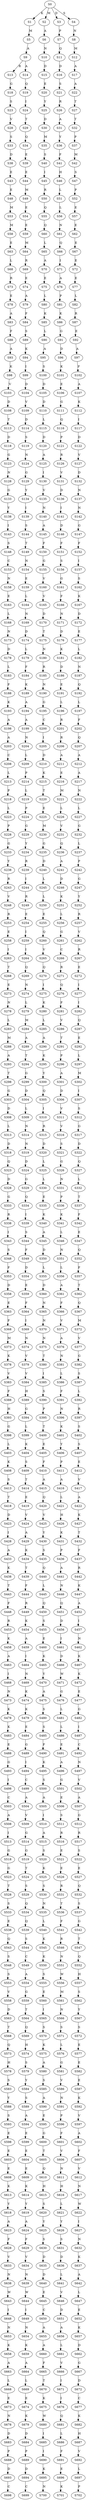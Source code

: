 strict digraph  {
	S0 -> S1 [ label = K ];
	S0 -> S2 [ label = M ];
	S0 -> S3 [ label = D ];
	S0 -> S4 [ label = S ];
	S1 -> S5 [ label = M ];
	S2 -> S6 [ label = A ];
	S3 -> S7 [ label = P ];
	S4 -> S8 [ label = N ];
	S5 -> S9 [ label = A ];
	S6 -> S10 [ label = N ];
	S7 -> S11 [ label = Q ];
	S8 -> S12 [ label = M ];
	S9 -> S13 [ label = R ];
	S9 -> S14 [ label = A ];
	S10 -> S15 [ label = D ];
	S11 -> S16 [ label = D ];
	S12 -> S17 [ label = A ];
	S13 -> S18 [ label = G ];
	S14 -> S19 [ label = Q ];
	S15 -> S20 [ label = E ];
	S16 -> S21 [ label = S ];
	S17 -> S22 [ label = A ];
	S18 -> S23 [ label = S ];
	S19 -> S24 [ label = I ];
	S20 -> S25 [ label = Y ];
	S21 -> S26 [ label = R ];
	S22 -> S27 [ label = T ];
	S23 -> S28 [ label = V ];
	S24 -> S29 [ label = T ];
	S25 -> S30 [ label = D ];
	S26 -> S31 [ label = A ];
	S27 -> S32 [ label = T ];
	S28 -> S33 [ label = S ];
	S29 -> S34 [ label = Q ];
	S30 -> S35 [ label = M ];
	S31 -> S36 [ label = Y ];
	S32 -> S37 [ label = P ];
	S33 -> S38 [ label = D ];
	S34 -> S39 [ label = E ];
	S35 -> S40 [ label = S ];
	S36 -> S41 [ label = F ];
	S37 -> S42 [ label = M ];
	S38 -> S43 [ label = E ];
	S39 -> S44 [ label = E ];
	S40 -> S45 [ label = I ];
	S41 -> S46 [ label = H ];
	S42 -> S47 [ label = S ];
	S43 -> S48 [ label = E ];
	S44 -> S49 [ label = M ];
	S45 -> S50 [ label = R ];
	S46 -> S51 [ label = L ];
	S47 -> S52 [ label = P ];
	S48 -> S53 [ label = M ];
	S49 -> S54 [ label = E ];
	S50 -> S55 [ label = Q ];
	S51 -> S56 [ label = L ];
	S52 -> S57 [ label = E ];
	S53 -> S58 [ label = M ];
	S54 -> S59 [ label = E ];
	S55 -> S60 [ label = Q ];
	S56 -> S61 [ label = N ];
	S57 -> S62 [ label = E ];
	S58 -> S63 [ label = E ];
	S59 -> S64 [ label = M ];
	S60 -> S65 [ label = L ];
	S61 -> S66 [ label = Q ];
	S62 -> S67 [ label = E ];
	S63 -> S68 [ label = L ];
	S64 -> S69 [ label = R ];
	S65 -> S70 [ label = A ];
	S66 -> S71 [ label = I ];
	S67 -> S72 [ label = E ];
	S68 -> S73 [ label = R ];
	S69 -> S74 [ label = E ];
	S70 -> S75 [ label = E ];
	S71 -> S76 [ label = A ];
	S72 -> S77 [ label = E ];
	S73 -> S78 [ label = E ];
	S74 -> S79 [ label = A ];
	S75 -> S80 [ label = L ];
	S76 -> S81 [ label = P ];
	S77 -> S82 [ label = L ];
	S78 -> S83 [ label = A ];
	S79 -> S84 [ label = F ];
	S80 -> S85 [ label = K ];
	S81 -> S86 [ label = K ];
	S82 -> S87 [ label = R ];
	S83 -> S88 [ label = F ];
	S84 -> S89 [ label = S ];
	S85 -> S90 [ label = L ];
	S86 -> S91 [ label = G ];
	S87 -> S92 [ label = E ];
	S88 -> S93 [ label = A ];
	S89 -> S94 [ label = K ];
	S90 -> S95 [ label = A ];
	S91 -> S96 [ label = D ];
	S92 -> S97 [ label = A ];
	S93 -> S98 [ label = K ];
	S94 -> S99 [ label = I ];
	S95 -> S100 [ label = S ];
	S96 -> S101 [ label = K ];
	S97 -> S102 [ label = F ];
	S98 -> S103 [ label = V ];
	S99 -> S104 [ label = D ];
	S100 -> S105 [ label = D ];
	S101 -> S106 [ label = E ];
	S102 -> S107 [ label = A ];
	S103 -> S108 [ label = D ];
	S104 -> S109 [ label = V ];
	S105 -> S110 [ label = D ];
	S106 -> S111 [ label = G ];
	S107 -> S112 [ label = K ];
	S108 -> S113 [ label = T ];
	S109 -> S114 [ label = D ];
	S110 -> S115 [ label = L ];
	S111 -> S116 [ label = Q ];
	S112 -> S117 [ label = I ];
	S113 -> S118 [ label = D ];
	S114 -> S119 [ label = S ];
	S115 -> S120 [ label = D ];
	S116 -> S121 [ label = P ];
	S117 -> S122 [ label = D ];
	S118 -> S123 [ label = G ];
	S119 -> S124 [ label = N ];
	S120 -> S125 [ label = A ];
	S121 -> S126 [ label = R ];
	S122 -> S127 [ label = V ];
	S123 -> S128 [ label = N ];
	S124 -> S129 [ label = G ];
	S125 -> S130 [ label = I ];
	S126 -> S131 [ label = V ];
	S127 -> S132 [ label = D ];
	S128 -> S133 [ label = G ];
	S129 -> S134 [ label = Y ];
	S130 -> S135 [ label = V ];
	S131 -> S136 [ label = D ];
	S132 -> S137 [ label = N ];
	S133 -> S138 [ label = Y ];
	S134 -> S139 [ label = I ];
	S135 -> S140 [ label = N ];
	S136 -> S141 [ label = I ];
	S137 -> S142 [ label = N ];
	S138 -> S143 [ label = I ];
	S139 -> S144 [ label = S ];
	S140 -> S145 [ label = A ];
	S141 -> S146 [ label = D ];
	S142 -> S147 [ label = G ];
	S143 -> S148 [ label = S ];
	S144 -> S149 [ label = T ];
	S145 -> S150 [ label = F ];
	S146 -> S151 [ label = F ];
	S147 -> S152 [ label = F ];
	S148 -> S153 [ label = C ];
	S149 -> S154 [ label = N ];
	S150 -> S155 [ label = G ];
	S151 -> S156 [ label = S ];
	S152 -> S157 [ label = I ];
	S153 -> S158 [ label = N ];
	S154 -> S159 [ label = E ];
	S155 -> S160 [ label = V ];
	S156 -> S161 [ label = G ];
	S157 -> S162 [ label = S ];
	S158 -> S163 [ label = E ];
	S159 -> S164 [ label = L ];
	S160 -> S165 [ label = V ];
	S161 -> S166 [ label = F ];
	S162 -> S167 [ label = K ];
	S163 -> S168 [ label = L ];
	S164 -> S169 [ label = N ];
	S165 -> S170 [ label = D ];
	S166 -> S171 [ label = N ];
	S167 -> S172 [ label = D ];
	S168 -> S173 [ label = N ];
	S169 -> S174 [ label = D ];
	S170 -> S175 [ label = T ];
	S171 -> S176 [ label = D ];
	S172 -> S177 [ label = E ];
	S173 -> S178 [ label = D ];
	S174 -> S179 [ label = L ];
	S175 -> S180 [ label = N ];
	S176 -> S181 [ label = K ];
	S177 -> S182 [ label = L ];
	S178 -> S183 [ label = L ];
	S179 -> S184 [ label = F ];
	S180 -> S185 [ label = R ];
	S181 -> S186 [ label = D ];
	S182 -> S187 [ label = N ];
	S183 -> S188 [ label = F ];
	S184 -> S189 [ label = K ];
	S185 -> S190 [ label = N ];
	S186 -> S191 [ label = E ];
	S187 -> S192 [ label = Q ];
	S188 -> S193 [ label = K ];
	S189 -> S194 [ label = A ];
	S190 -> S195 [ label = G ];
	S191 -> S196 [ label = L ];
	S192 -> S197 [ label = L ];
	S193 -> S198 [ label = A ];
	S194 -> S199 [ label = A ];
	S195 -> S200 [ label = C ];
	S196 -> S201 [ label = R ];
	S197 -> S202 [ label = F ];
	S198 -> S203 [ label = A ];
	S199 -> S204 [ label = N ];
	S200 -> S205 [ label = I ];
	S201 -> S206 [ label = R ];
	S202 -> S207 [ label = Q ];
	S203 -> S208 [ label = C ];
	S204 -> S209 [ label = L ];
	S205 -> S210 [ label = D ];
	S206 -> S211 [ label = A ];
	S207 -> S212 [ label = A ];
	S208 -> S213 [ label = L ];
	S209 -> S214 [ label = P ];
	S210 -> S215 [ label = K ];
	S211 -> S216 [ label = E ];
	S212 -> S217 [ label = A ];
	S213 -> S218 [ label = P ];
	S214 -> S219 [ label = L ];
	S215 -> S220 [ label = T ];
	S216 -> S221 [ label = M ];
	S217 -> S222 [ label = N ];
	S218 -> S223 [ label = L ];
	S219 -> S224 [ label = P ];
	S220 -> S225 [ label = E ];
	S221 -> S226 [ label = L ];
	S222 -> S227 [ label = L ];
	S223 -> S228 [ label = P ];
	S224 -> S229 [ label = G ];
	S225 -> S230 [ label = M ];
	S226 -> S231 [ label = V ];
	S227 -> S232 [ label = G ];
	S228 -> S233 [ label = G ];
	S229 -> S234 [ label = Y ];
	S230 -> S235 [ label = G ];
	S231 -> S236 [ label = Q ];
	S232 -> S237 [ label = L ];
	S233 -> S238 [ label = Y ];
	S234 -> S239 [ label = R ];
	S235 -> S240 [ label = D ];
	S236 -> S241 [ label = A ];
	S237 -> S242 [ label = P ];
	S238 -> S243 [ label = R ];
	S239 -> S244 [ label = I ];
	S240 -> S245 [ label = L ];
	S241 -> S246 [ label = D ];
	S242 -> S247 [ label = G ];
	S243 -> S248 [ label = V ];
	S244 -> S249 [ label = R ];
	S245 -> S250 [ label = L ];
	S246 -> S251 [ label = K ];
	S247 -> S252 [ label = Y ];
	S248 -> S253 [ label = R ];
	S249 -> S254 [ label = E ];
	S250 -> S255 [ label = E ];
	S251 -> S256 [ label = L ];
	S252 -> S257 [ label = R ];
	S253 -> S258 [ label = E ];
	S254 -> S259 [ label = I ];
	S255 -> S260 [ label = Q ];
	S256 -> S261 [ label = G ];
	S257 -> S262 [ label = V ];
	S258 -> S263 [ label = I ];
	S259 -> S264 [ label = I ];
	S260 -> S265 [ label = V ];
	S261 -> S266 [ label = C ];
	S262 -> S267 [ label = R ];
	S263 -> S268 [ label = T ];
	S264 -> S269 [ label = Q ];
	S265 -> S270 [ label = Q ];
	S266 -> S271 [ label = R ];
	S267 -> S272 [ label = E ];
	S268 -> S273 [ label = E ];
	S269 -> S274 [ label = N ];
	S270 -> S275 [ label = I ];
	S271 -> S276 [ label = Q ];
	S272 -> S277 [ label = I ];
	S273 -> S278 [ label = N ];
	S274 -> S279 [ label = L ];
	S275 -> S280 [ label = K ];
	S276 -> S281 [ label = F ];
	S277 -> S282 [ label = I ];
	S278 -> S283 [ label = L ];
	S279 -> S284 [ label = M ];
	S280 -> S285 [ label = L ];
	S281 -> S286 [ label = V ];
	S282 -> S287 [ label = Q ];
	S283 -> S288 [ label = M ];
	S284 -> S289 [ label = A ];
	S285 -> S290 [ label = A ];
	S286 -> S291 [ label = T ];
	S287 -> S292 [ label = E ];
	S288 -> S293 [ label = A ];
	S289 -> S294 [ label = T ];
	S290 -> S295 [ label = K ];
	S291 -> S296 [ label = P ];
	S292 -> S297 [ label = L ];
	S293 -> S298 [ label = T ];
	S294 -> S299 [ label = G ];
	S295 -> S300 [ label = Y ];
	S296 -> S301 [ label = A ];
	S297 -> S302 [ label = M ];
	S298 -> S303 [ label = G ];
	S299 -> S304 [ label = D ];
	S300 -> S305 [ label = Q ];
	S301 -> S306 [ label = D ];
	S302 -> S307 [ label = I ];
	S303 -> S308 [ label = D ];
	S304 -> S309 [ label = L ];
	S305 -> S310 [ label = I ];
	S306 -> S311 [ label = V ];
	S307 -> S312 [ label = S ];
	S308 -> S313 [ label = L ];
	S309 -> S314 [ label = N ];
	S310 -> S315 [ label = R ];
	S311 -> S316 [ label = V ];
	S312 -> S317 [ label = G ];
	S313 -> S318 [ label = D ];
	S314 -> S319 [ label = N ];
	S315 -> S320 [ label = D ];
	S316 -> S321 [ label = S ];
	S317 -> S322 [ label = D ];
	S318 -> S323 [ label = Q ];
	S319 -> S324 [ label = D ];
	S320 -> S325 [ label = L ];
	S321 -> S326 [ label = G ];
	S322 -> S327 [ label = Q ];
	S323 -> S328 [ label = D ];
	S324 -> S329 [ label = G ];
	S325 -> S330 [ label = L ];
	S326 -> S331 [ label = N ];
	S327 -> S332 [ label = L ];
	S328 -> S333 [ label = G ];
	S329 -> S334 [ label = Q ];
	S330 -> S335 [ label = E ];
	S331 -> S336 [ label = P ];
	S332 -> S337 [ label = T ];
	S333 -> S338 [ label = R ];
	S334 -> S339 [ label = I ];
	S335 -> S340 [ label = K ];
	S336 -> S341 [ label = K ];
	S337 -> S342 [ label = F ];
	S338 -> S343 [ label = I ];
	S339 -> S344 [ label = S ];
	S340 -> S345 [ label = A ];
	S341 -> S346 [ label = L ];
	S342 -> S347 [ label = E ];
	S343 -> S348 [ label = S ];
	S344 -> S349 [ label = F ];
	S345 -> S350 [ label = D ];
	S346 -> S351 [ label = N ];
	S347 -> S352 [ label = Q ];
	S348 -> S353 [ label = F ];
	S349 -> S354 [ label = D ];
	S350 -> S355 [ label = L ];
	S351 -> S356 [ label = L ];
	S352 -> S357 [ label = F ];
	S353 -> S358 [ label = D ];
	S354 -> S359 [ label = E ];
	S355 -> S360 [ label = D ];
	S356 -> S361 [ label = A ];
	S357 -> S362 [ label = T ];
	S358 -> S363 [ label = E ];
	S359 -> S364 [ label = F ];
	S360 -> S365 [ label = N ];
	S361 -> S366 [ label = F ];
	S362 -> S367 [ label = Q ];
	S363 -> S368 [ label = F ];
	S364 -> S369 [ label = I ];
	S365 -> S370 [ label = N ];
	S366 -> S371 [ label = V ];
	S367 -> S372 [ label = M ];
	S368 -> S373 [ label = M ];
	S369 -> S374 [ label = N ];
	S370 -> S375 [ label = N ];
	S371 -> S376 [ label = A ];
	S372 -> S377 [ label = V ];
	S373 -> S378 [ label = K ];
	S374 -> S379 [ label = V ];
	S375 -> S380 [ label = T ];
	S376 -> S381 [ label = N ];
	S377 -> S382 [ label = G ];
	S378 -> S383 [ label = V ];
	S379 -> S384 [ label = V ];
	S380 -> S385 [ label = I ];
	S381 -> S386 [ label = L ];
	S382 -> S387 [ label = S ];
	S383 -> S388 [ label = F ];
	S384 -> S389 [ label = H ];
	S385 -> S390 [ label = S ];
	S386 -> S391 [ label = F ];
	S387 -> S392 [ label = L ];
	S388 -> S393 [ label = H ];
	S389 -> S394 [ label = G ];
	S390 -> S395 [ label = P ];
	S391 -> S396 [ label = N ];
	S392 -> S397 [ label = R ];
	S393 -> S398 [ label = G ];
	S394 -> S399 [ label = L ];
	S395 -> S400 [ label = T ];
	S396 -> S401 [ label = K ];
	S397 -> S402 [ label = S ];
	S398 -> S403 [ label = L ];
	S399 -> S404 [ label = K ];
	S400 -> S405 [ label = E ];
	S401 -> S406 [ label = Y ];
	S402 -> S407 [ label = S ];
	S403 -> S408 [ label = K ];
	S404 -> S409 [ label = S ];
	S405 -> S410 [ label = F ];
	S406 -> S411 [ label = P ];
	S407 -> S412 [ label = E ];
	S408 -> S413 [ label = S ];
	S409 -> S414 [ label = T ];
	S410 -> S415 [ label = A ];
	S411 -> S416 [ label = A ];
	S412 -> S417 [ label = V ];
	S413 -> S418 [ label = T ];
	S414 -> S419 [ label = E ];
	S415 -> S420 [ label = Q ];
	S416 -> S421 [ label = L ];
	S417 -> S422 [ label = A ];
	S418 -> S423 [ label = D ];
	S419 -> S424 [ label = V ];
	S420 -> S425 [ label = V ];
	S421 -> S426 [ label = H ];
	S422 -> S427 [ label = K ];
	S423 -> S428 [ label = I ];
	S424 -> S429 [ label = A ];
	S425 -> S430 [ label = Y ];
	S426 -> S431 [ label = K ];
	S427 -> S432 [ label = T ];
	S428 -> S433 [ label = A ];
	S429 -> S434 [ label = K ];
	S430 -> S435 [ label = S ];
	S431 -> S436 [ label = P ];
	S432 -> S437 [ label = F ];
	S433 -> S438 [ label = K ];
	S434 -> S439 [ label = T ];
	S435 -> S440 [ label = Q ];
	S436 -> S441 [ label = A ];
	S437 -> S442 [ label = R ];
	S438 -> S443 [ label = T ];
	S439 -> S444 [ label = F ];
	S440 -> S445 [ label = L ];
	S441 -> S446 [ label = N ];
	S442 -> S447 [ label = K ];
	S443 -> S448 [ label = F ];
	S444 -> S449 [ label = R ];
	S445 -> S450 [ label = Q ];
	S446 -> S451 [ label = Q ];
	S447 -> S452 [ label = A ];
	S448 -> S453 [ label = R ];
	S449 -> S454 [ label = K ];
	S450 -> S455 [ label = S ];
	S451 -> S456 [ label = D ];
	S452 -> S457 [ label = I ];
	S453 -> S458 [ label = K ];
	S454 -> S459 [ label = A ];
	S455 -> S460 [ label = E ];
	S456 -> S461 [ label = I ];
	S457 -> S462 [ label = N ];
	S458 -> S463 [ label = A ];
	S459 -> S464 [ label = I ];
	S460 -> S465 [ label = K ];
	S461 -> S466 [ label = D ];
	S462 -> S467 [ label = K ];
	S463 -> S468 [ label = I ];
	S464 -> S469 [ label = N ];
	S465 -> S470 [ label = Y ];
	S466 -> S471 [ label = W ];
	S467 -> S472 [ label = K ];
	S468 -> S473 [ label = N ];
	S469 -> S474 [ label = K ];
	S470 -> S475 [ label = A ];
	S471 -> S476 [ label = G ];
	S472 -> S477 [ label = E ];
	S473 -> S478 [ label = K ];
	S474 -> S479 [ label = K ];
	S475 -> S480 [ label = S ];
	S476 -> S481 [ label = L ];
	S477 -> S482 [ label = G ];
	S478 -> S483 [ label = K ];
	S479 -> S484 [ label = E ];
	S480 -> S485 [ label = S ];
	S481 -> S486 [ label = L ];
	S482 -> S487 [ label = I ];
	S483 -> S488 [ label = E ];
	S484 -> S489 [ label = G ];
	S485 -> S490 [ label = F ];
	S486 -> S491 [ label = E ];
	S487 -> S492 [ label = C ];
	S488 -> S493 [ label = G ];
	S489 -> S494 [ label = I ];
	S490 -> S495 [ label = K ];
	S491 -> S496 [ label = A ];
	S492 -> S497 [ label = N ];
	S493 -> S498 [ label = I ];
	S494 -> S499 [ label = C ];
	S495 -> S500 [ label = S ];
	S496 -> S501 [ label = G ];
	S497 -> S502 [ label = V ];
	S498 -> S503 [ label = C ];
	S499 -> S504 [ label = A ];
	S500 -> S505 [ label = A ];
	S501 -> S506 [ label = E ];
	S502 -> S507 [ label = A ];
	S503 -> S508 [ label = A ];
	S504 -> S509 [ label = V ];
	S505 -> S510 [ label = I ];
	S506 -> S511 [ label = S ];
	S507 -> S512 [ label = G ];
	S508 -> S513 [ label = I ];
	S509 -> S514 [ label = G ];
	S510 -> S515 [ label = A ];
	S511 -> S516 [ label = R ];
	S512 -> S517 [ label = R ];
	S513 -> S518 [ label = G ];
	S514 -> S519 [ label = G ];
	S515 -> S520 [ label = S ];
	S516 -> S521 [ label = E ];
	S517 -> S522 [ label = S ];
	S518 -> S523 [ label = G ];
	S519 -> S524 [ label = T ];
	S520 -> S525 [ label = K ];
	S521 -> S526 [ label = E ];
	S522 -> S527 [ label = E ];
	S523 -> S528 [ label = T ];
	S524 -> S529 [ label = S ];
	S525 -> S530 [ label = S ];
	S526 -> S531 [ label = R ];
	S527 -> S532 [ label = Q ];
	S528 -> S533 [ label = S ];
	S529 -> S534 [ label = Q ];
	S530 -> S535 [ label = N ];
	S531 -> S536 [ label = T ];
	S532 -> S537 [ label = S ];
	S533 -> S538 [ label = E ];
	S534 -> S539 [ label = Q ];
	S535 -> S540 [ label = L ];
	S536 -> S541 [ label = F ];
	S537 -> S542 [ label = G ];
	S538 -> S543 [ label = Q ];
	S539 -> S544 [ label = S ];
	S540 -> S545 [ label = K ];
	S541 -> S546 [ label = R ];
	S542 -> S547 [ label = T ];
	S543 -> S548 [ label = S ];
	S544 -> S549 [ label = C ];
	S545 -> S550 [ label = K ];
	S546 -> S551 [ label = N ];
	S547 -> S552 [ label = Q ];
	S548 -> S553 [ label = S ];
	S549 -> S554 [ label = A ];
	S550 -> S555 [ label = S ];
	S551 -> S556 [ label = W ];
	S552 -> S557 [ label = H ];
	S553 -> S558 [ label = V ];
	S554 -> S559 [ label = G ];
	S555 -> S560 [ label = E ];
	S556 -> S561 [ label = M ];
	S557 -> S562 [ label = S ];
	S558 -> S563 [ label = D ];
	S559 -> S564 [ label = T ];
	S560 -> S565 [ label = I ];
	S561 -> S566 [ label = N ];
	S562 -> S567 [ label = Y ];
	S563 -> S568 [ label = T ];
	S564 -> S569 [ label = Q ];
	S565 -> S570 [ label = S ];
	S566 -> S571 [ label = S ];
	S567 -> S572 [ label = S ];
	S568 -> S573 [ label = Q ];
	S569 -> S574 [ label = H ];
	S570 -> S575 [ label = K ];
	S571 -> S576 [ label = L ];
	S572 -> S577 [ label = E ];
	S573 -> S578 [ label = H ];
	S574 -> S579 [ label = S ];
	S575 -> S580 [ label = A ];
	S576 -> S581 [ label = G ];
	S577 -> S582 [ label = E ];
	S578 -> S583 [ label = S ];
	S579 -> S584 [ label = Y ];
	S580 -> S585 [ label = S ];
	S581 -> S586 [ label = V ];
	S582 -> S587 [ label = E ];
	S583 -> S588 [ label = Y ];
	S584 -> S589 [ label = S ];
	S585 -> S590 [ label = A ];
	S586 -> S591 [ label = N ];
	S587 -> S592 [ label = K ];
	S588 -> S593 [ label = S ];
	S589 -> S594 [ label = A ];
	S590 -> S595 [ label = E ];
	S591 -> S596 [ label = P ];
	S592 -> S597 [ label = V ];
	S593 -> S598 [ label = E ];
	S594 -> S599 [ label = E ];
	S595 -> S600 [ label = G ];
	S596 -> S601 [ label = F ];
	S597 -> S602 [ label = A ];
	S598 -> S603 [ label = E ];
	S599 -> S604 [ label = E ];
	S600 -> S605 [ label = T ];
	S601 -> S606 [ label = V ];
	S602 -> S607 [ label = F ];
	S603 -> S608 [ label = E ];
	S604 -> S609 [ label = E ];
	S605 -> S610 [ label = Q ];
	S606 -> S611 [ label = N ];
	S607 -> S612 [ label = V ];
	S608 -> S613 [ label = K ];
	S609 -> S614 [ label = K ];
	S610 -> S615 [ label = H ];
	S611 -> S616 [ label = H ];
	S612 -> S617 [ label = N ];
	S613 -> S618 [ label = Y ];
	S614 -> S619 [ label = Y ];
	S615 -> S620 [ label = S ];
	S616 -> S621 [ label = L ];
	S617 -> S622 [ label = W ];
	S618 -> S623 [ label = A ];
	S619 -> S624 [ label = A ];
	S620 -> S625 [ label = Y ];
	S621 -> S626 [ label = Y ];
	S622 -> S627 [ label = I ];
	S623 -> S628 [ label = F ];
	S624 -> S629 [ label = F ];
	S625 -> S630 [ label = S ];
	S626 -> S631 [ label = S ];
	S627 -> S632 [ label = N ];
	S628 -> S633 [ label = V ];
	S629 -> S634 [ label = V ];
	S630 -> S635 [ label = D ];
	S631 -> S636 [ label = D ];
	S632 -> S637 [ label = K ];
	S633 -> S638 [ label = N ];
	S634 -> S639 [ label = N ];
	S635 -> S640 [ label = D ];
	S636 -> S641 [ label = L ];
	S637 -> S642 [ label = A ];
	S638 -> S643 [ label = W ];
	S639 -> S644 [ label = W ];
	S640 -> S645 [ label = E ];
	S641 -> S646 [ label = V ];
	S642 -> S647 [ label = L ];
	S643 -> S648 [ label = I ];
	S644 -> S649 [ label = I ];
	S645 -> S650 [ label = C ];
	S646 -> S651 [ label = D ];
	S647 -> S652 [ label = E ];
	S648 -> S653 [ label = N ];
	S649 -> S654 [ label = N ];
	S650 -> S655 [ label = A ];
	S651 -> S656 [ label = A ];
	S652 -> S657 [ label = K ];
	S653 -> S658 [ label = K ];
	S654 -> S659 [ label = K ];
	S655 -> S660 [ label = A ];
	S656 -> S661 [ label = L ];
	S657 -> S662 [ label = D ];
	S658 -> S663 [ label = A ];
	S659 -> S664 [ label = A ];
	S660 -> S665 [ label = F ];
	S661 -> S666 [ label = V ];
	S662 -> S667 [ label = G ];
	S663 -> S668 [ label = L ];
	S664 -> S669 [ label = L ];
	S665 -> S670 [ label = T ];
	S666 -> S671 [ label = I ];
	S667 -> S672 [ label = D ];
	S668 -> S673 [ label = E ];
	S669 -> S674 [ label = E ];
	S670 -> S675 [ label = K ];
	S671 -> S676 [ label = I ];
	S672 -> S677 [ label = C ];
	S673 -> S678 [ label = N ];
	S674 -> S679 [ label = K ];
	S675 -> S680 [ label = W ];
	S676 -> S681 [ label = Q ];
	S677 -> S682 [ label = K ];
	S678 -> S683 [ label = D ];
	S679 -> S684 [ label = D ];
	S680 -> S685 [ label = I ];
	S681 -> S686 [ label = L ];
	S682 -> S687 [ label = H ];
	S683 -> S688 [ label = P ];
	S684 -> S689 [ label = P ];
	S685 -> S690 [ label = I ];
	S686 -> S691 [ label = F ];
	S687 -> S692 [ label = V ];
	S688 -> S693 [ label = D ];
	S689 -> S694 [ label = D ];
	S690 -> S695 [ label = K ];
	S691 -> S696 [ label = E ];
	S692 -> S697 [ label = L ];
	S693 -> S698 [ label = C ];
	S694 -> S699 [ label = C ];
	S695 -> S700 [ label = N ];
	S696 -> S701 [ label = K ];
	S697 -> S702 [ label = P ];
}
